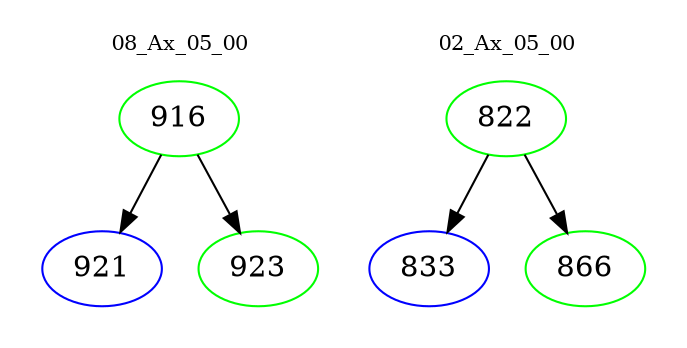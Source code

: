 digraph{
subgraph cluster_0 {
color = white
label = "08_Ax_05_00";
fontsize=10;
T0_916 [label="916", color="green"]
T0_916 -> T0_921 [color="black"]
T0_921 [label="921", color="blue"]
T0_916 -> T0_923 [color="black"]
T0_923 [label="923", color="green"]
}
subgraph cluster_1 {
color = white
label = "02_Ax_05_00";
fontsize=10;
T1_822 [label="822", color="green"]
T1_822 -> T1_833 [color="black"]
T1_833 [label="833", color="blue"]
T1_822 -> T1_866 [color="black"]
T1_866 [label="866", color="green"]
}
}
